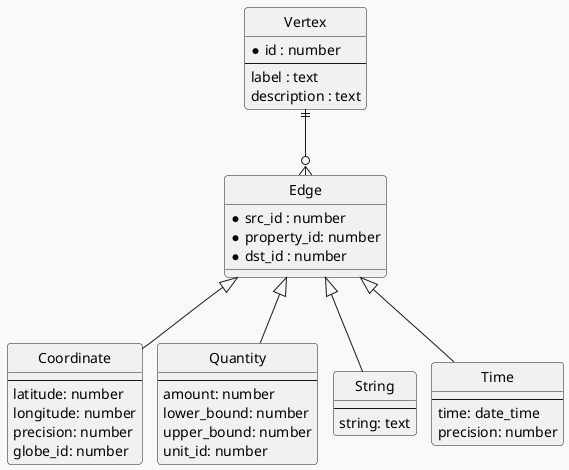 @startuml
!theme mars

' hide the spot
hide circle

skinparam nodesep 15
skinparam ranksep 66

entity "Vertex" as e01 {
  *id : number
  --
  label : text
  description : text
}

entity "Edge" as e02 {
  *src_id : number
  *property_id: number
  *dst_id : number
}

entity "Coordinate" as e03 {
  --
  latitude: number
  longitude: number
  precision: number
  globe_id: number
}

entity "Quantity" as e04 {
  --
  amount: number
  lower_bound: number
  upper_bound: number
  unit_id: number
}

entity "String" as e05 {
  --
  string: text
}

entity "Time" as e06 {
  --
  time: date_time
  precision: number
}

e01 ||--o{ e02

e02 <|-- e03
e02 <|-- e04
e02 <|-- e05
e02 <|-- e06
@enduml
